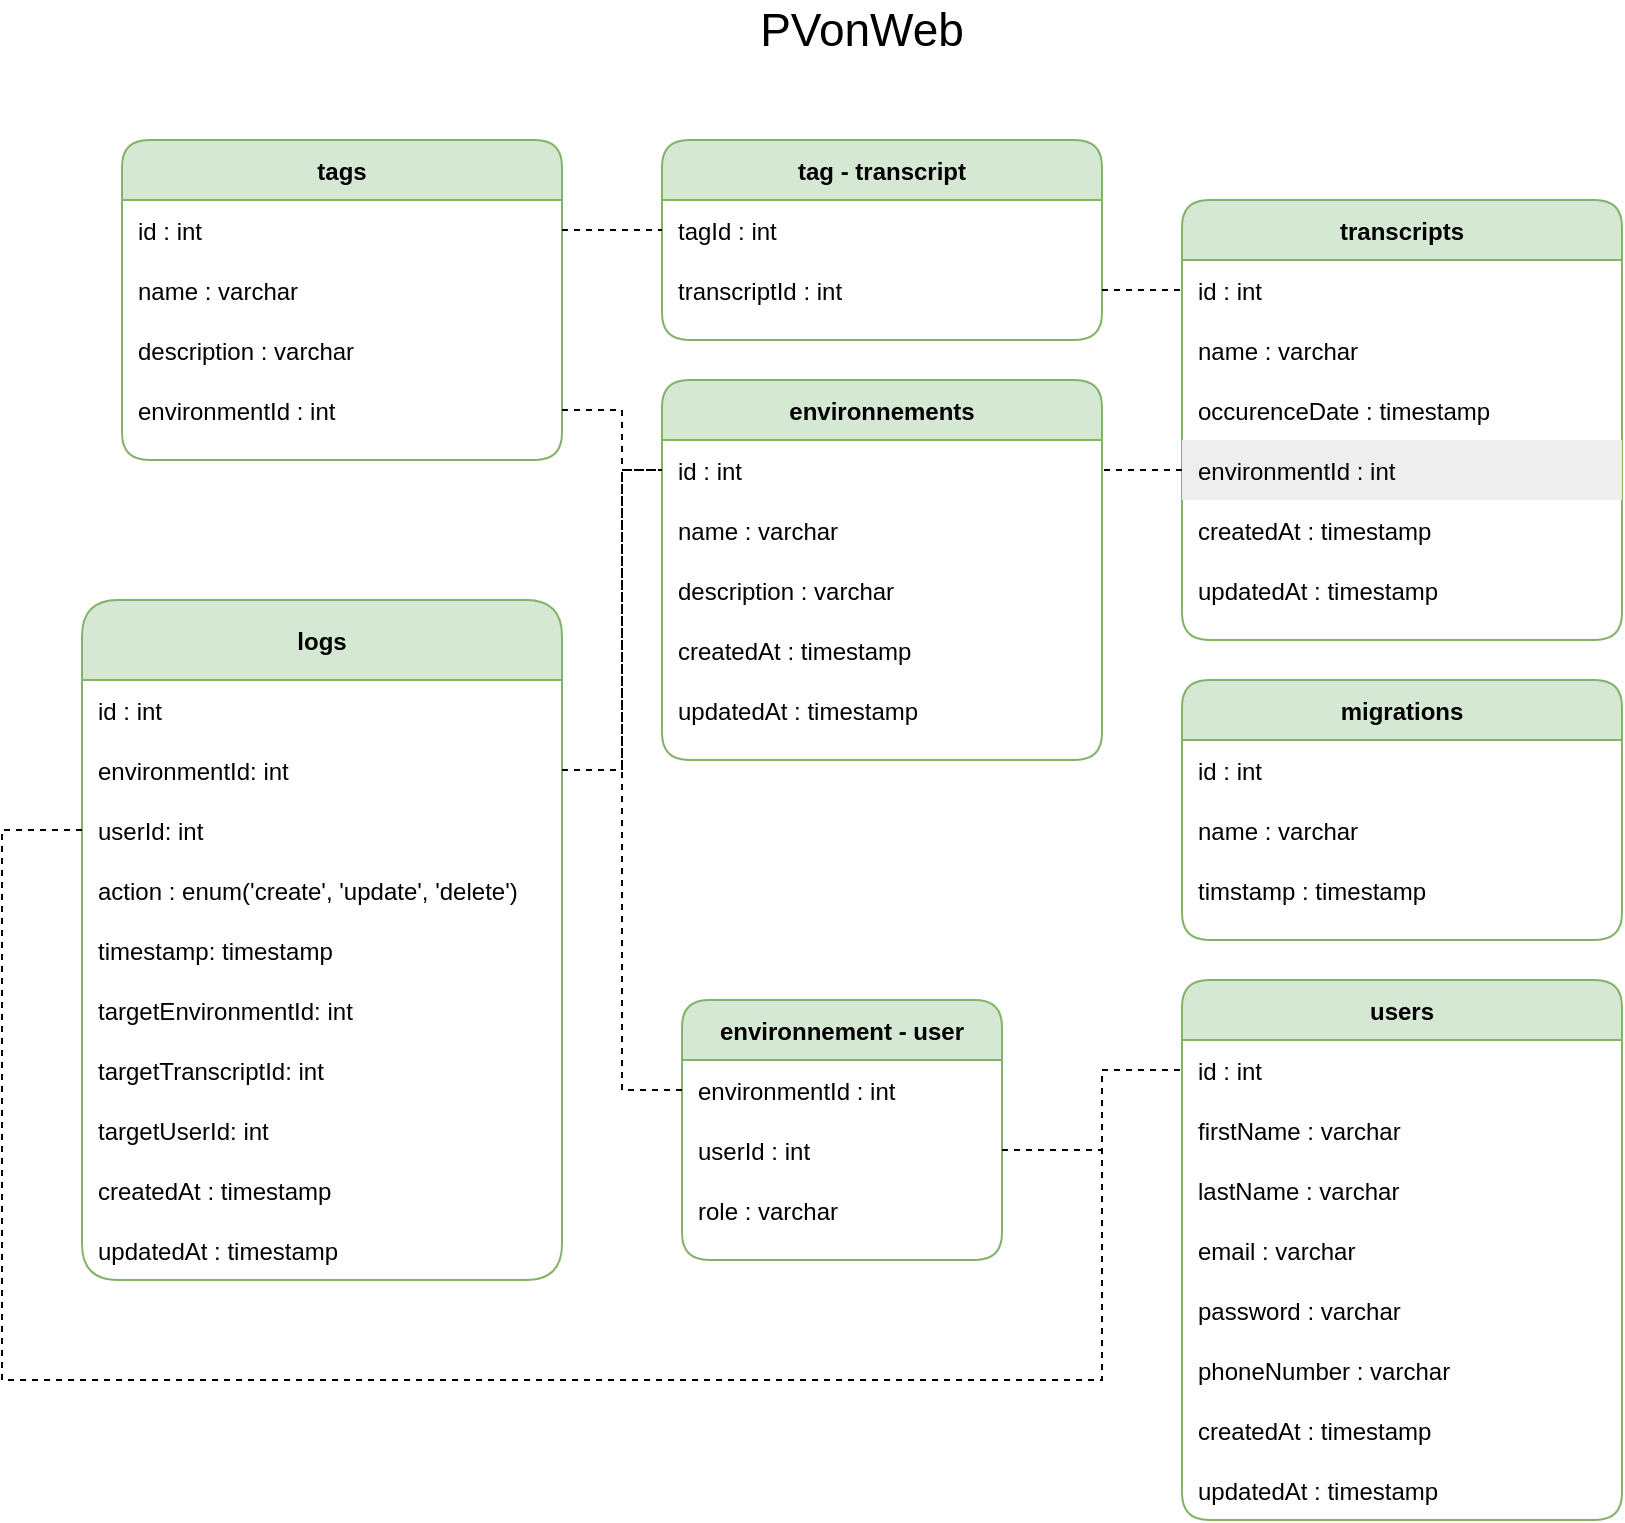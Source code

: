 <mxfile version="21.2.9" type="device">
  <diagram id="R2lEEEUBdFMjLlhIrx00" name="Page-1">
    <mxGraphModel dx="1235" dy="679" grid="1" gridSize="10" guides="1" tooltips="1" connect="1" arrows="1" fold="1" page="1" pageScale="1" pageWidth="850" pageHeight="1100" math="0" shadow="0" extFonts="Permanent Marker^https://fonts.googleapis.com/css?family=Permanent+Marker">
      <root>
        <mxCell id="0" />
        <mxCell id="1" parent="0" />
        <mxCell id="C-vyLk0tnHw3VtMMgP7b-23" value="users" style="shape=table;startSize=30;container=1;collapsible=1;childLayout=tableLayout;fixedRows=1;rowLines=0;fontStyle=1;align=center;resizeLast=1;rounded=1;fillColor=#d5e8d4;strokeColor=#82b366;swimlaneLine=1;swimlaneFillColor=default;" parent="1" vertex="1">
          <mxGeometry x="600" y="510" width="220" height="270" as="geometry" />
        </mxCell>
        <mxCell id="C-vyLk0tnHw3VtMMgP7b-27" value="" style="shape=partialRectangle;collapsible=0;dropTarget=0;pointerEvents=0;fillColor=none;points=[[0,0.5],[1,0.5]];portConstraint=eastwest;top=0;left=0;right=0;bottom=0;" parent="C-vyLk0tnHw3VtMMgP7b-23" vertex="1">
          <mxGeometry y="30" width="220" height="30" as="geometry" />
        </mxCell>
        <mxCell id="C-vyLk0tnHw3VtMMgP7b-29" value="id : int" style="shape=partialRectangle;overflow=hidden;connectable=0;fillColor=none;top=0;left=0;bottom=0;right=0;align=left;spacingLeft=6;" parent="C-vyLk0tnHw3VtMMgP7b-27" vertex="1">
          <mxGeometry width="220" height="30" as="geometry">
            <mxRectangle width="220" height="30" as="alternateBounds" />
          </mxGeometry>
        </mxCell>
        <mxCell id="XOmV6FHvG9RzrbjpGp2Q-1" style="shape=partialRectangle;collapsible=0;dropTarget=0;pointerEvents=0;fillColor=none;points=[[0,0.5],[1,0.5]];portConstraint=eastwest;top=0;left=0;right=0;bottom=0;" parent="C-vyLk0tnHw3VtMMgP7b-23" vertex="1">
          <mxGeometry y="60" width="220" height="30" as="geometry" />
        </mxCell>
        <mxCell id="XOmV6FHvG9RzrbjpGp2Q-2" value="firstName : varchar" style="shape=partialRectangle;overflow=hidden;connectable=0;fillColor=none;top=0;left=0;bottom=0;right=0;align=left;spacingLeft=6;" parent="XOmV6FHvG9RzrbjpGp2Q-1" vertex="1">
          <mxGeometry width="220" height="30" as="geometry">
            <mxRectangle width="220" height="30" as="alternateBounds" />
          </mxGeometry>
        </mxCell>
        <mxCell id="XOmV6FHvG9RzrbjpGp2Q-7" style="shape=partialRectangle;collapsible=0;dropTarget=0;pointerEvents=0;fillColor=none;points=[[0,0.5],[1,0.5]];portConstraint=eastwest;top=0;left=0;right=0;bottom=0;" parent="C-vyLk0tnHw3VtMMgP7b-23" vertex="1">
          <mxGeometry y="90" width="220" height="30" as="geometry" />
        </mxCell>
        <mxCell id="XOmV6FHvG9RzrbjpGp2Q-8" value="lastName : varchar" style="shape=partialRectangle;overflow=hidden;connectable=0;fillColor=none;top=0;left=0;bottom=0;right=0;align=left;spacingLeft=6;" parent="XOmV6FHvG9RzrbjpGp2Q-7" vertex="1">
          <mxGeometry width="220" height="30" as="geometry">
            <mxRectangle width="220" height="30" as="alternateBounds" />
          </mxGeometry>
        </mxCell>
        <mxCell id="XOmV6FHvG9RzrbjpGp2Q-5" style="shape=partialRectangle;collapsible=0;dropTarget=0;pointerEvents=0;fillColor=none;points=[[0,0.5],[1,0.5]];portConstraint=eastwest;top=0;left=0;right=0;bottom=0;" parent="C-vyLk0tnHw3VtMMgP7b-23" vertex="1">
          <mxGeometry y="120" width="220" height="30" as="geometry" />
        </mxCell>
        <mxCell id="XOmV6FHvG9RzrbjpGp2Q-6" value="email : varchar" style="shape=partialRectangle;overflow=hidden;connectable=0;fillColor=none;top=0;left=0;bottom=0;right=0;align=left;spacingLeft=6;" parent="XOmV6FHvG9RzrbjpGp2Q-5" vertex="1">
          <mxGeometry width="220" height="30" as="geometry">
            <mxRectangle width="220" height="30" as="alternateBounds" />
          </mxGeometry>
        </mxCell>
        <mxCell id="XOmV6FHvG9RzrbjpGp2Q-3" style="shape=partialRectangle;collapsible=0;dropTarget=0;pointerEvents=0;fillColor=none;points=[[0,0.5],[1,0.5]];portConstraint=eastwest;top=0;left=0;right=0;bottom=0;" parent="C-vyLk0tnHw3VtMMgP7b-23" vertex="1">
          <mxGeometry y="150" width="220" height="30" as="geometry" />
        </mxCell>
        <mxCell id="XOmV6FHvG9RzrbjpGp2Q-4" value="password : varchar" style="shape=partialRectangle;overflow=hidden;connectable=0;fillColor=none;top=0;left=0;bottom=0;right=0;align=left;spacingLeft=6;" parent="XOmV6FHvG9RzrbjpGp2Q-3" vertex="1">
          <mxGeometry width="220" height="30" as="geometry">
            <mxRectangle width="220" height="30" as="alternateBounds" />
          </mxGeometry>
        </mxCell>
        <mxCell id="WS94sjK1EqQb1p9_KVSN-3" style="shape=partialRectangle;collapsible=0;dropTarget=0;pointerEvents=0;fillColor=none;points=[[0,0.5],[1,0.5]];portConstraint=eastwest;top=0;left=0;right=0;bottom=0;" parent="C-vyLk0tnHw3VtMMgP7b-23" vertex="1">
          <mxGeometry y="180" width="220" height="30" as="geometry" />
        </mxCell>
        <mxCell id="WS94sjK1EqQb1p9_KVSN-4" value="phoneNumber : varchar" style="shape=partialRectangle;overflow=hidden;connectable=0;fillColor=none;top=0;left=0;bottom=0;right=0;align=left;spacingLeft=6;" parent="WS94sjK1EqQb1p9_KVSN-3" vertex="1">
          <mxGeometry width="220" height="30" as="geometry">
            <mxRectangle width="220" height="30" as="alternateBounds" />
          </mxGeometry>
        </mxCell>
        <mxCell id="WS94sjK1EqQb1p9_KVSN-32" style="shape=partialRectangle;collapsible=0;dropTarget=0;pointerEvents=0;fillColor=none;points=[[0,0.5],[1,0.5]];portConstraint=eastwest;top=0;left=0;right=0;bottom=0;" parent="C-vyLk0tnHw3VtMMgP7b-23" vertex="1">
          <mxGeometry y="210" width="220" height="30" as="geometry" />
        </mxCell>
        <mxCell id="WS94sjK1EqQb1p9_KVSN-33" value="createdAt : timestamp" style="shape=partialRectangle;overflow=hidden;connectable=0;fillColor=none;top=0;left=0;bottom=0;right=0;align=left;spacingLeft=6;" parent="WS94sjK1EqQb1p9_KVSN-32" vertex="1">
          <mxGeometry width="220" height="30" as="geometry">
            <mxRectangle width="220" height="30" as="alternateBounds" />
          </mxGeometry>
        </mxCell>
        <mxCell id="WS94sjK1EqQb1p9_KVSN-30" style="shape=partialRectangle;collapsible=0;dropTarget=0;pointerEvents=0;fillColor=none;points=[[0,0.5],[1,0.5]];portConstraint=eastwest;top=0;left=0;right=0;bottom=0;" parent="C-vyLk0tnHw3VtMMgP7b-23" vertex="1">
          <mxGeometry y="240" width="220" height="30" as="geometry" />
        </mxCell>
        <mxCell id="WS94sjK1EqQb1p9_KVSN-31" value="updatedAt : timestamp" style="shape=partialRectangle;overflow=hidden;connectable=0;fillColor=none;top=0;left=0;bottom=0;right=0;align=left;spacingLeft=6;" parent="WS94sjK1EqQb1p9_KVSN-30" vertex="1">
          <mxGeometry width="220" height="30" as="geometry">
            <mxRectangle width="220" height="30" as="alternateBounds" />
          </mxGeometry>
        </mxCell>
        <mxCell id="XOmV6FHvG9RzrbjpGp2Q-9" value="transcripts" style="shape=table;startSize=30;container=1;collapsible=1;childLayout=tableLayout;fixedRows=1;rowLines=0;fontStyle=1;align=center;resizeLast=1;rounded=1;fillColor=#d5e8d4;strokeColor=#82b366;swimlaneLine=1;swimlaneFillColor=default;" parent="1" vertex="1">
          <mxGeometry x="600" y="120" width="220" height="220" as="geometry" />
        </mxCell>
        <mxCell id="XOmV6FHvG9RzrbjpGp2Q-10" value="" style="shape=partialRectangle;collapsible=0;dropTarget=0;pointerEvents=0;fillColor=none;points=[[0,0.5],[1,0.5]];portConstraint=eastwest;top=0;left=0;right=0;bottom=0;" parent="XOmV6FHvG9RzrbjpGp2Q-9" vertex="1">
          <mxGeometry y="30" width="220" height="30" as="geometry" />
        </mxCell>
        <mxCell id="XOmV6FHvG9RzrbjpGp2Q-11" value="id : int" style="shape=partialRectangle;overflow=hidden;connectable=0;fillColor=none;top=0;left=0;bottom=0;right=0;align=left;spacingLeft=6;" parent="XOmV6FHvG9RzrbjpGp2Q-10" vertex="1">
          <mxGeometry width="220" height="30" as="geometry">
            <mxRectangle width="220" height="30" as="alternateBounds" />
          </mxGeometry>
        </mxCell>
        <mxCell id="WS94sjK1EqQb1p9_KVSN-48" style="shape=partialRectangle;collapsible=0;dropTarget=0;pointerEvents=0;fillColor=none;points=[[0,0.5],[1,0.5]];portConstraint=eastwest;top=0;left=0;right=0;bottom=0;" parent="XOmV6FHvG9RzrbjpGp2Q-9" vertex="1">
          <mxGeometry y="60" width="220" height="30" as="geometry" />
        </mxCell>
        <mxCell id="WS94sjK1EqQb1p9_KVSN-49" value="name : varchar" style="shape=partialRectangle;overflow=hidden;connectable=0;fillColor=none;top=0;left=0;bottom=0;right=0;align=left;spacingLeft=6;" parent="WS94sjK1EqQb1p9_KVSN-48" vertex="1">
          <mxGeometry width="220" height="30" as="geometry">
            <mxRectangle width="220" height="30" as="alternateBounds" />
          </mxGeometry>
        </mxCell>
        <mxCell id="XOmV6FHvG9RzrbjpGp2Q-12" style="shape=partialRectangle;collapsible=0;dropTarget=0;pointerEvents=0;fillColor=none;points=[[0,0.5],[1,0.5]];portConstraint=eastwest;top=0;left=0;right=0;bottom=0;" parent="XOmV6FHvG9RzrbjpGp2Q-9" vertex="1">
          <mxGeometry y="90" width="220" height="30" as="geometry" />
        </mxCell>
        <mxCell id="XOmV6FHvG9RzrbjpGp2Q-13" value="occurenceDate : timestamp" style="shape=partialRectangle;overflow=hidden;connectable=0;fillColor=none;top=0;left=0;bottom=0;right=0;align=left;spacingLeft=6;" parent="XOmV6FHvG9RzrbjpGp2Q-12" vertex="1">
          <mxGeometry width="220" height="30" as="geometry">
            <mxRectangle width="220" height="30" as="alternateBounds" />
          </mxGeometry>
        </mxCell>
        <mxCell id="WS94sjK1EqQb1p9_KVSN-11" style="shape=partialRectangle;collapsible=0;dropTarget=0;pointerEvents=0;fillColor=none;points=[[0,0.5],[1,0.5]];portConstraint=eastwest;top=0;left=0;right=0;bottom=0;" parent="XOmV6FHvG9RzrbjpGp2Q-9" vertex="1">
          <mxGeometry y="120" width="220" height="30" as="geometry" />
        </mxCell>
        <mxCell id="WS94sjK1EqQb1p9_KVSN-12" value="environmentId : int" style="shape=partialRectangle;overflow=hidden;connectable=0;fillColor=#eeeeee;top=0;left=0;bottom=0;right=0;align=left;spacingLeft=6;strokeColor=#36393d;" parent="WS94sjK1EqQb1p9_KVSN-11" vertex="1">
          <mxGeometry width="220" height="30" as="geometry">
            <mxRectangle width="220" height="30" as="alternateBounds" />
          </mxGeometry>
        </mxCell>
        <mxCell id="WS94sjK1EqQb1p9_KVSN-19" style="shape=partialRectangle;collapsible=0;dropTarget=0;pointerEvents=0;fillColor=none;points=[[0,0.5],[1,0.5]];portConstraint=eastwest;top=0;left=0;right=0;bottom=0;" parent="XOmV6FHvG9RzrbjpGp2Q-9" vertex="1">
          <mxGeometry y="150" width="220" height="30" as="geometry" />
        </mxCell>
        <mxCell id="WS94sjK1EqQb1p9_KVSN-20" value="createdAt : timestamp" style="shape=partialRectangle;overflow=hidden;connectable=0;fillColor=none;top=0;left=0;bottom=0;right=0;align=left;spacingLeft=6;" parent="WS94sjK1EqQb1p9_KVSN-19" vertex="1">
          <mxGeometry width="220" height="30" as="geometry">
            <mxRectangle width="220" height="30" as="alternateBounds" />
          </mxGeometry>
        </mxCell>
        <mxCell id="WS94sjK1EqQb1p9_KVSN-21" style="shape=partialRectangle;collapsible=0;dropTarget=0;pointerEvents=0;fillColor=none;points=[[0,0.5],[1,0.5]];portConstraint=eastwest;top=0;left=0;right=0;bottom=0;" parent="XOmV6FHvG9RzrbjpGp2Q-9" vertex="1">
          <mxGeometry y="180" width="220" height="30" as="geometry" />
        </mxCell>
        <mxCell id="WS94sjK1EqQb1p9_KVSN-22" value="updatedAt : timestamp" style="shape=partialRectangle;overflow=hidden;connectable=0;fillColor=none;top=0;left=0;bottom=0;right=0;align=left;spacingLeft=6;" parent="WS94sjK1EqQb1p9_KVSN-21" vertex="1">
          <mxGeometry width="220" height="30" as="geometry">
            <mxRectangle width="220" height="30" as="alternateBounds" />
          </mxGeometry>
        </mxCell>
        <mxCell id="XOmV6FHvG9RzrbjpGp2Q-66" style="edgeStyle=orthogonalEdgeStyle;rounded=0;orthogonalLoop=1;jettySize=auto;html=1;entryX=1;entryY=0.5;entryDx=0;entryDy=0;endArrow=none;endFill=0;dashed=1;startArrow=block;startFill=1;exitX=0;exitY=0.5;exitDx=0;exitDy=0;" parent="1" target="XOmV6FHvG9RzrbjpGp2Q-10" edge="1">
          <mxGeometry relative="1" as="geometry">
            <Array as="points">
              <mxPoint x="390" y="755" />
              <mxPoint x="390" y="480" />
              <mxPoint x="720" y="480" />
              <mxPoint x="720" y="115" />
            </Array>
          </mxGeometry>
        </mxCell>
        <mxCell id="WS94sjK1EqQb1p9_KVSN-5" style="rounded=0;orthogonalLoop=1;jettySize=auto;html=1;dashed=1;startArrow=block;startFill=1;endArrow=none;endFill=0;exitX=1;exitY=0.5;exitDx=0;exitDy=0;edgeStyle=orthogonalEdgeStyle;entryX=0;entryY=0.5;entryDx=0;entryDy=0;" parent="1" target="C-vyLk0tnHw3VtMMgP7b-27" edge="1">
          <mxGeometry relative="1" as="geometry">
            <mxPoint x="780" y="640" as="targetPoint" />
            <Array as="points">
              <mxPoint x="760" y="695" />
              <mxPoint x="760" y="485" />
            </Array>
          </mxGeometry>
        </mxCell>
        <mxCell id="XOmV6FHvG9RzrbjpGp2Q-31" value="environnements" style="shape=table;startSize=30;container=1;collapsible=1;childLayout=tableLayout;fixedRows=1;rowLines=0;fontStyle=1;align=center;resizeLast=1;rounded=1;fillColor=#d5e8d4;strokeColor=#82b366;swimlaneLine=1;swimlaneFillColor=default;" parent="1" vertex="1">
          <mxGeometry x="340" y="210" width="220" height="190" as="geometry" />
        </mxCell>
        <mxCell id="XOmV6FHvG9RzrbjpGp2Q-32" value="" style="shape=partialRectangle;collapsible=0;dropTarget=0;pointerEvents=0;fillColor=none;points=[[0,0.5],[1,0.5]];portConstraint=eastwest;top=0;left=0;right=0;bottom=0;" parent="XOmV6FHvG9RzrbjpGp2Q-31" vertex="1">
          <mxGeometry y="30" width="220" height="30" as="geometry" />
        </mxCell>
        <mxCell id="XOmV6FHvG9RzrbjpGp2Q-33" value="id : int" style="shape=partialRectangle;overflow=hidden;connectable=0;fillColor=none;top=0;left=0;bottom=0;right=0;align=left;spacingLeft=6;" parent="XOmV6FHvG9RzrbjpGp2Q-32" vertex="1">
          <mxGeometry width="220" height="30" as="geometry">
            <mxRectangle width="220" height="30" as="alternateBounds" />
          </mxGeometry>
        </mxCell>
        <mxCell id="WS94sjK1EqQb1p9_KVSN-24" style="shape=partialRectangle;collapsible=0;dropTarget=0;pointerEvents=0;fillColor=none;points=[[0,0.5],[1,0.5]];portConstraint=eastwest;top=0;left=0;right=0;bottom=0;" parent="XOmV6FHvG9RzrbjpGp2Q-31" vertex="1">
          <mxGeometry y="60" width="220" height="30" as="geometry" />
        </mxCell>
        <mxCell id="WS94sjK1EqQb1p9_KVSN-25" value="name : varchar" style="shape=partialRectangle;overflow=hidden;connectable=0;fillColor=none;top=0;left=0;bottom=0;right=0;align=left;spacingLeft=6;" parent="WS94sjK1EqQb1p9_KVSN-24" vertex="1">
          <mxGeometry width="220" height="30" as="geometry">
            <mxRectangle width="220" height="30" as="alternateBounds" />
          </mxGeometry>
        </mxCell>
        <mxCell id="WS94sjK1EqQb1p9_KVSN-38" style="shape=partialRectangle;collapsible=0;dropTarget=0;pointerEvents=0;fillColor=none;points=[[0,0.5],[1,0.5]];portConstraint=eastwest;top=0;left=0;right=0;bottom=0;" parent="XOmV6FHvG9RzrbjpGp2Q-31" vertex="1">
          <mxGeometry y="90" width="220" height="30" as="geometry" />
        </mxCell>
        <mxCell id="WS94sjK1EqQb1p9_KVSN-39" value="description : varchar" style="shape=partialRectangle;overflow=hidden;connectable=0;fillColor=none;top=0;left=0;bottom=0;right=0;align=left;spacingLeft=6;" parent="WS94sjK1EqQb1p9_KVSN-38" vertex="1">
          <mxGeometry width="220" height="30" as="geometry">
            <mxRectangle width="220" height="30" as="alternateBounds" />
          </mxGeometry>
        </mxCell>
        <mxCell id="WS94sjK1EqQb1p9_KVSN-26" style="shape=partialRectangle;collapsible=0;dropTarget=0;pointerEvents=0;fillColor=none;points=[[0,0.5],[1,0.5]];portConstraint=eastwest;top=0;left=0;right=0;bottom=0;" parent="XOmV6FHvG9RzrbjpGp2Q-31" vertex="1">
          <mxGeometry y="120" width="220" height="30" as="geometry" />
        </mxCell>
        <mxCell id="WS94sjK1EqQb1p9_KVSN-27" value="createdAt : timestamp" style="shape=partialRectangle;overflow=hidden;connectable=0;fillColor=none;top=0;left=0;bottom=0;right=0;align=left;spacingLeft=6;" parent="WS94sjK1EqQb1p9_KVSN-26" vertex="1">
          <mxGeometry width="220" height="30" as="geometry">
            <mxRectangle width="220" height="30" as="alternateBounds" />
          </mxGeometry>
        </mxCell>
        <mxCell id="WS94sjK1EqQb1p9_KVSN-28" style="shape=partialRectangle;collapsible=0;dropTarget=0;pointerEvents=0;fillColor=none;points=[[0,0.5],[1,0.5]];portConstraint=eastwest;top=0;left=0;right=0;bottom=0;" parent="XOmV6FHvG9RzrbjpGp2Q-31" vertex="1">
          <mxGeometry y="150" width="220" height="30" as="geometry" />
        </mxCell>
        <mxCell id="WS94sjK1EqQb1p9_KVSN-29" value="updatedAt : timestamp" style="shape=partialRectangle;overflow=hidden;connectable=0;fillColor=none;top=0;left=0;bottom=0;right=0;align=left;spacingLeft=6;" parent="WS94sjK1EqQb1p9_KVSN-28" vertex="1">
          <mxGeometry width="220" height="30" as="geometry">
            <mxRectangle width="220" height="30" as="alternateBounds" />
          </mxGeometry>
        </mxCell>
        <mxCell id="WS94sjK1EqQb1p9_KVSN-16" value="&lt;div&gt;&lt;font style=&quot;font-size: 23px;&quot;&gt;PVonWeb&lt;/font&gt;&lt;/div&gt;" style="text;html=1;strokeColor=none;fillColor=none;align=center;verticalAlign=middle;whiteSpace=wrap;rounded=0;" parent="1" vertex="1">
          <mxGeometry x="410" y="20" width="60" height="30" as="geometry" />
        </mxCell>
        <mxCell id="ZG2WCgY98QADGsXBixCX-1" value="logs" style="shape=table;startSize=40;container=1;collapsible=1;childLayout=tableLayout;fixedRows=1;rowLines=0;fontStyle=1;align=center;resizeLast=1;rounded=1;fillColor=#d5e8d4;strokeColor=#82b366;swimlaneLine=1;swimlaneFillColor=default;" parent="1" vertex="1">
          <mxGeometry x="50" y="320" width="240" height="340" as="geometry" />
        </mxCell>
        <mxCell id="ZG2WCgY98QADGsXBixCX-2" value="" style="shape=partialRectangle;collapsible=0;dropTarget=0;pointerEvents=0;fillColor=none;points=[[0,0.5],[1,0.5]];portConstraint=eastwest;top=0;left=0;right=0;bottom=0;" parent="ZG2WCgY98QADGsXBixCX-1" vertex="1">
          <mxGeometry y="40" width="240" height="30" as="geometry" />
        </mxCell>
        <mxCell id="ZG2WCgY98QADGsXBixCX-3" value="id : int" style="shape=partialRectangle;overflow=hidden;connectable=0;fillColor=none;top=0;left=0;bottom=0;right=0;align=left;spacingLeft=6;" parent="ZG2WCgY98QADGsXBixCX-2" vertex="1">
          <mxGeometry width="240" height="30" as="geometry">
            <mxRectangle width="240" height="30" as="alternateBounds" />
          </mxGeometry>
        </mxCell>
        <mxCell id="AtBy07pKtBP1QmbtxYR5-21" style="shape=partialRectangle;collapsible=0;dropTarget=0;pointerEvents=0;fillColor=none;points=[[0,0.5],[1,0.5]];portConstraint=eastwest;top=0;left=0;right=0;bottom=0;" parent="ZG2WCgY98QADGsXBixCX-1" vertex="1">
          <mxGeometry y="70" width="240" height="30" as="geometry" />
        </mxCell>
        <mxCell id="AtBy07pKtBP1QmbtxYR5-22" value="environmentId: int" style="shape=partialRectangle;overflow=hidden;connectable=0;fillColor=none;top=0;left=0;bottom=0;right=0;align=left;spacingLeft=6;" parent="AtBy07pKtBP1QmbtxYR5-21" vertex="1">
          <mxGeometry width="240" height="30" as="geometry">
            <mxRectangle width="240" height="30" as="alternateBounds" />
          </mxGeometry>
        </mxCell>
        <mxCell id="ZG2WCgY98QADGsXBixCX-6" style="shape=partialRectangle;collapsible=0;dropTarget=0;pointerEvents=0;fillColor=none;points=[[0,0.5],[1,0.5]];portConstraint=eastwest;top=0;left=0;right=0;bottom=0;" parent="ZG2WCgY98QADGsXBixCX-1" vertex="1">
          <mxGeometry y="100" width="240" height="30" as="geometry" />
        </mxCell>
        <mxCell id="ZG2WCgY98QADGsXBixCX-7" value="userId: int" style="shape=partialRectangle;overflow=hidden;connectable=0;fillColor=none;top=0;left=0;bottom=0;right=0;align=left;spacingLeft=6;" parent="ZG2WCgY98QADGsXBixCX-6" vertex="1">
          <mxGeometry width="240" height="30" as="geometry">
            <mxRectangle width="240" height="30" as="alternateBounds" />
          </mxGeometry>
        </mxCell>
        <mxCell id="ZG2WCgY98QADGsXBixCX-4" style="shape=partialRectangle;collapsible=0;dropTarget=0;pointerEvents=0;fillColor=none;points=[[0,0.5],[1,0.5]];portConstraint=eastwest;top=0;left=0;right=0;bottom=0;" parent="ZG2WCgY98QADGsXBixCX-1" vertex="1">
          <mxGeometry y="130" width="240" height="30" as="geometry" />
        </mxCell>
        <mxCell id="ZG2WCgY98QADGsXBixCX-5" value="action : enum(&#39;create&#39;, &#39;update&#39;, &#39;delete&#39;)" style="shape=partialRectangle;overflow=hidden;connectable=0;fillColor=none;top=0;left=0;bottom=0;right=0;align=left;spacingLeft=6;" parent="ZG2WCgY98QADGsXBixCX-4" vertex="1">
          <mxGeometry width="240" height="30" as="geometry">
            <mxRectangle width="240" height="30" as="alternateBounds" />
          </mxGeometry>
        </mxCell>
        <mxCell id="ZG2WCgY98QADGsXBixCX-28" style="shape=partialRectangle;collapsible=0;dropTarget=0;pointerEvents=0;fillColor=none;points=[[0,0.5],[1,0.5]];portConstraint=eastwest;top=0;left=0;right=0;bottom=0;" parent="ZG2WCgY98QADGsXBixCX-1" vertex="1">
          <mxGeometry y="160" width="240" height="30" as="geometry" />
        </mxCell>
        <mxCell id="ZG2WCgY98QADGsXBixCX-29" value="timestamp: timestamp" style="shape=partialRectangle;overflow=hidden;connectable=0;fillColor=none;top=0;left=0;bottom=0;right=0;align=left;spacingLeft=6;" parent="ZG2WCgY98QADGsXBixCX-28" vertex="1">
          <mxGeometry width="240" height="30" as="geometry">
            <mxRectangle width="240" height="30" as="alternateBounds" />
          </mxGeometry>
        </mxCell>
        <mxCell id="-ggtBQ1dRWR95-5K9rOF-1" style="shape=partialRectangle;collapsible=0;dropTarget=0;pointerEvents=0;fillColor=none;points=[[0,0.5],[1,0.5]];portConstraint=eastwest;top=0;left=0;right=0;bottom=0;" parent="ZG2WCgY98QADGsXBixCX-1" vertex="1">
          <mxGeometry y="190" width="240" height="30" as="geometry" />
        </mxCell>
        <mxCell id="-ggtBQ1dRWR95-5K9rOF-2" value="targetEnvironmentId: int" style="shape=partialRectangle;overflow=hidden;connectable=0;fillColor=none;top=0;left=0;bottom=0;right=0;align=left;spacingLeft=6;" parent="-ggtBQ1dRWR95-5K9rOF-1" vertex="1">
          <mxGeometry width="240" height="30" as="geometry">
            <mxRectangle width="240" height="30" as="alternateBounds" />
          </mxGeometry>
        </mxCell>
        <mxCell id="-ggtBQ1dRWR95-5K9rOF-3" style="shape=partialRectangle;collapsible=0;dropTarget=0;pointerEvents=0;fillColor=none;points=[[0,0.5],[1,0.5]];portConstraint=eastwest;top=0;left=0;right=0;bottom=0;" parent="ZG2WCgY98QADGsXBixCX-1" vertex="1">
          <mxGeometry y="220" width="240" height="30" as="geometry" />
        </mxCell>
        <mxCell id="-ggtBQ1dRWR95-5K9rOF-4" value="targetTranscriptId: int" style="shape=partialRectangle;overflow=hidden;connectable=0;fillColor=none;top=0;left=0;bottom=0;right=0;align=left;spacingLeft=6;" parent="-ggtBQ1dRWR95-5K9rOF-3" vertex="1">
          <mxGeometry width="240" height="30" as="geometry">
            <mxRectangle width="240" height="30" as="alternateBounds" />
          </mxGeometry>
        </mxCell>
        <mxCell id="-ggtBQ1dRWR95-5K9rOF-5" style="shape=partialRectangle;collapsible=0;dropTarget=0;pointerEvents=0;fillColor=none;points=[[0,0.5],[1,0.5]];portConstraint=eastwest;top=0;left=0;right=0;bottom=0;" parent="ZG2WCgY98QADGsXBixCX-1" vertex="1">
          <mxGeometry y="250" width="240" height="30" as="geometry" />
        </mxCell>
        <mxCell id="-ggtBQ1dRWR95-5K9rOF-6" value="targetUserId: int" style="shape=partialRectangle;overflow=hidden;connectable=0;fillColor=none;top=0;left=0;bottom=0;right=0;align=left;spacingLeft=6;" parent="-ggtBQ1dRWR95-5K9rOF-5" vertex="1">
          <mxGeometry width="240" height="30" as="geometry">
            <mxRectangle width="240" height="30" as="alternateBounds" />
          </mxGeometry>
        </mxCell>
        <mxCell id="ZG2WCgY98QADGsXBixCX-20" style="shape=partialRectangle;collapsible=0;dropTarget=0;pointerEvents=0;fillColor=none;points=[[0,0.5],[1,0.5]];portConstraint=eastwest;top=0;left=0;right=0;bottom=0;" parent="ZG2WCgY98QADGsXBixCX-1" vertex="1">
          <mxGeometry y="280" width="240" height="30" as="geometry" />
        </mxCell>
        <mxCell id="ZG2WCgY98QADGsXBixCX-21" value="createdAt : timestamp" style="shape=partialRectangle;overflow=hidden;connectable=0;fillColor=none;top=0;left=0;bottom=0;right=0;align=left;spacingLeft=6;" parent="ZG2WCgY98QADGsXBixCX-20" vertex="1">
          <mxGeometry width="240" height="30" as="geometry">
            <mxRectangle width="240" height="30" as="alternateBounds" />
          </mxGeometry>
        </mxCell>
        <mxCell id="ZG2WCgY98QADGsXBixCX-22" style="shape=partialRectangle;collapsible=0;dropTarget=0;pointerEvents=0;fillColor=none;points=[[0,0.5],[1,0.5]];portConstraint=eastwest;top=0;left=0;right=0;bottom=0;" parent="ZG2WCgY98QADGsXBixCX-1" vertex="1">
          <mxGeometry y="310" width="240" height="30" as="geometry" />
        </mxCell>
        <mxCell id="ZG2WCgY98QADGsXBixCX-23" value="updatedAt : timestamp" style="shape=partialRectangle;overflow=hidden;connectable=0;fillColor=none;top=0;left=0;bottom=0;right=0;align=left;spacingLeft=6;" parent="ZG2WCgY98QADGsXBixCX-22" vertex="1">
          <mxGeometry width="240" height="30" as="geometry">
            <mxRectangle width="240" height="30" as="alternateBounds" />
          </mxGeometry>
        </mxCell>
        <mxCell id="-ggtBQ1dRWR95-5K9rOF-10" value="environnement - user" style="shape=table;startSize=30;container=1;collapsible=1;childLayout=tableLayout;fixedRows=1;rowLines=0;fontStyle=1;align=center;resizeLast=1;rounded=1;fillColor=#d5e8d4;strokeColor=#82b366;swimlaneLine=1;swimlaneFillColor=default;" parent="1" vertex="1">
          <mxGeometry x="350" y="520" width="160" height="130" as="geometry" />
        </mxCell>
        <mxCell id="-ggtBQ1dRWR95-5K9rOF-11" value="" style="shape=partialRectangle;collapsible=0;dropTarget=0;pointerEvents=0;fillColor=none;points=[[0,0.5],[1,0.5]];portConstraint=eastwest;top=0;left=0;right=0;bottom=0;" parent="-ggtBQ1dRWR95-5K9rOF-10" vertex="1">
          <mxGeometry y="30" width="160" height="30" as="geometry" />
        </mxCell>
        <mxCell id="-ggtBQ1dRWR95-5K9rOF-12" value="environmentId : int" style="shape=partialRectangle;overflow=hidden;connectable=0;fillColor=none;top=0;left=0;bottom=0;right=0;align=left;spacingLeft=6;" parent="-ggtBQ1dRWR95-5K9rOF-11" vertex="1">
          <mxGeometry width="160" height="30" as="geometry">
            <mxRectangle width="160" height="30" as="alternateBounds" />
          </mxGeometry>
        </mxCell>
        <mxCell id="-ggtBQ1dRWR95-5K9rOF-13" style="shape=partialRectangle;collapsible=0;dropTarget=0;pointerEvents=0;fillColor=none;points=[[0,0.5],[1,0.5]];portConstraint=eastwest;top=0;left=0;right=0;bottom=0;" parent="-ggtBQ1dRWR95-5K9rOF-10" vertex="1">
          <mxGeometry y="60" width="160" height="30" as="geometry" />
        </mxCell>
        <mxCell id="-ggtBQ1dRWR95-5K9rOF-14" value="userId : int" style="shape=partialRectangle;overflow=hidden;connectable=0;fillColor=none;top=0;left=0;bottom=0;right=0;align=left;spacingLeft=6;" parent="-ggtBQ1dRWR95-5K9rOF-13" vertex="1">
          <mxGeometry width="160" height="30" as="geometry">
            <mxRectangle width="160" height="30" as="alternateBounds" />
          </mxGeometry>
        </mxCell>
        <mxCell id="-ggtBQ1dRWR95-5K9rOF-25" style="shape=partialRectangle;collapsible=0;dropTarget=0;pointerEvents=0;fillColor=none;points=[[0,0.5],[1,0.5]];portConstraint=eastwest;top=0;left=0;right=0;bottom=0;" parent="-ggtBQ1dRWR95-5K9rOF-10" vertex="1">
          <mxGeometry y="90" width="160" height="30" as="geometry" />
        </mxCell>
        <mxCell id="-ggtBQ1dRWR95-5K9rOF-26" value="role : varchar" style="shape=partialRectangle;overflow=hidden;connectable=0;fillColor=none;top=0;left=0;bottom=0;right=0;align=left;spacingLeft=6;" parent="-ggtBQ1dRWR95-5K9rOF-25" vertex="1">
          <mxGeometry width="160" height="30" as="geometry">
            <mxRectangle width="160" height="30" as="alternateBounds" />
          </mxGeometry>
        </mxCell>
        <mxCell id="-ggtBQ1dRWR95-5K9rOF-27" value="migrations" style="shape=table;startSize=30;container=1;collapsible=1;childLayout=tableLayout;fixedRows=1;rowLines=0;fontStyle=1;align=center;resizeLast=1;rounded=1;fillColor=#d5e8d4;strokeColor=#82b366;swimlaneLine=1;swimlaneFillColor=default;" parent="1" vertex="1">
          <mxGeometry x="600" y="360" width="220" height="130" as="geometry" />
        </mxCell>
        <mxCell id="-ggtBQ1dRWR95-5K9rOF-28" value="" style="shape=partialRectangle;collapsible=0;dropTarget=0;pointerEvents=0;fillColor=none;points=[[0,0.5],[1,0.5]];portConstraint=eastwest;top=0;left=0;right=0;bottom=0;" parent="-ggtBQ1dRWR95-5K9rOF-27" vertex="1">
          <mxGeometry y="30" width="220" height="30" as="geometry" />
        </mxCell>
        <mxCell id="-ggtBQ1dRWR95-5K9rOF-29" value="id : int" style="shape=partialRectangle;overflow=hidden;connectable=0;fillColor=none;top=0;left=0;bottom=0;right=0;align=left;spacingLeft=6;" parent="-ggtBQ1dRWR95-5K9rOF-28" vertex="1">
          <mxGeometry width="220" height="30" as="geometry">
            <mxRectangle width="220" height="30" as="alternateBounds" />
          </mxGeometry>
        </mxCell>
        <mxCell id="-ggtBQ1dRWR95-5K9rOF-30" style="shape=partialRectangle;collapsible=0;dropTarget=0;pointerEvents=0;fillColor=none;points=[[0,0.5],[1,0.5]];portConstraint=eastwest;top=0;left=0;right=0;bottom=0;" parent="-ggtBQ1dRWR95-5K9rOF-27" vertex="1">
          <mxGeometry y="60" width="220" height="30" as="geometry" />
        </mxCell>
        <mxCell id="-ggtBQ1dRWR95-5K9rOF-31" value="name : varchar" style="shape=partialRectangle;overflow=hidden;connectable=0;fillColor=none;top=0;left=0;bottom=0;right=0;align=left;spacingLeft=6;" parent="-ggtBQ1dRWR95-5K9rOF-30" vertex="1">
          <mxGeometry width="220" height="30" as="geometry">
            <mxRectangle width="220" height="30" as="alternateBounds" />
          </mxGeometry>
        </mxCell>
        <mxCell id="-ggtBQ1dRWR95-5K9rOF-32" style="shape=partialRectangle;collapsible=0;dropTarget=0;pointerEvents=0;fillColor=none;points=[[0,0.5],[1,0.5]];portConstraint=eastwest;top=0;left=0;right=0;bottom=0;" parent="-ggtBQ1dRWR95-5K9rOF-27" vertex="1">
          <mxGeometry y="90" width="220" height="30" as="geometry" />
        </mxCell>
        <mxCell id="-ggtBQ1dRWR95-5K9rOF-33" value="timstamp : timestamp" style="shape=partialRectangle;overflow=hidden;connectable=0;fillColor=none;top=0;left=0;bottom=0;right=0;align=left;spacingLeft=6;" parent="-ggtBQ1dRWR95-5K9rOF-32" vertex="1">
          <mxGeometry width="220" height="30" as="geometry">
            <mxRectangle width="220" height="30" as="alternateBounds" />
          </mxGeometry>
        </mxCell>
        <mxCell id="-ggtBQ1dRWR95-5K9rOF-42" style="edgeStyle=orthogonalEdgeStyle;rounded=0;orthogonalLoop=1;jettySize=auto;html=1;dashed=1;endArrow=none;endFill=0;" parent="1" source="WS94sjK1EqQb1p9_KVSN-11" target="XOmV6FHvG9RzrbjpGp2Q-32" edge="1">
          <mxGeometry relative="1" as="geometry" />
        </mxCell>
        <mxCell id="BHudmAXcRPZ-4kMaB8vt-1" value="tags" style="shape=table;startSize=30;container=1;collapsible=1;childLayout=tableLayout;fixedRows=1;rowLines=0;fontStyle=1;align=center;resizeLast=1;rounded=1;fillColor=#d5e8d4;strokeColor=#82b366;swimlaneLine=1;swimlaneFillColor=default;" vertex="1" parent="1">
          <mxGeometry x="70" y="90" width="220" height="160" as="geometry" />
        </mxCell>
        <mxCell id="BHudmAXcRPZ-4kMaB8vt-2" value="" style="shape=partialRectangle;collapsible=0;dropTarget=0;pointerEvents=0;fillColor=none;points=[[0,0.5],[1,0.5]];portConstraint=eastwest;top=0;left=0;right=0;bottom=0;" vertex="1" parent="BHudmAXcRPZ-4kMaB8vt-1">
          <mxGeometry y="30" width="220" height="30" as="geometry" />
        </mxCell>
        <mxCell id="BHudmAXcRPZ-4kMaB8vt-3" value="id : int" style="shape=partialRectangle;overflow=hidden;connectable=0;fillColor=none;top=0;left=0;bottom=0;right=0;align=left;spacingLeft=6;" vertex="1" parent="BHudmAXcRPZ-4kMaB8vt-2">
          <mxGeometry width="220" height="30" as="geometry">
            <mxRectangle width="220" height="30" as="alternateBounds" />
          </mxGeometry>
        </mxCell>
        <mxCell id="BHudmAXcRPZ-4kMaB8vt-4" style="shape=partialRectangle;collapsible=0;dropTarget=0;pointerEvents=0;fillColor=none;points=[[0,0.5],[1,0.5]];portConstraint=eastwest;top=0;left=0;right=0;bottom=0;" vertex="1" parent="BHudmAXcRPZ-4kMaB8vt-1">
          <mxGeometry y="60" width="220" height="30" as="geometry" />
        </mxCell>
        <mxCell id="BHudmAXcRPZ-4kMaB8vt-5" value="name : varchar" style="shape=partialRectangle;overflow=hidden;connectable=0;fillColor=none;top=0;left=0;bottom=0;right=0;align=left;spacingLeft=6;" vertex="1" parent="BHudmAXcRPZ-4kMaB8vt-4">
          <mxGeometry width="220" height="30" as="geometry">
            <mxRectangle width="220" height="30" as="alternateBounds" />
          </mxGeometry>
        </mxCell>
        <mxCell id="BHudmAXcRPZ-4kMaB8vt-6" style="shape=partialRectangle;collapsible=0;dropTarget=0;pointerEvents=0;fillColor=none;points=[[0,0.5],[1,0.5]];portConstraint=eastwest;top=0;left=0;right=0;bottom=0;" vertex="1" parent="BHudmAXcRPZ-4kMaB8vt-1">
          <mxGeometry y="90" width="220" height="30" as="geometry" />
        </mxCell>
        <mxCell id="BHudmAXcRPZ-4kMaB8vt-7" value="description : varchar" style="shape=partialRectangle;overflow=hidden;connectable=0;fillColor=none;top=0;left=0;bottom=0;right=0;align=left;spacingLeft=6;" vertex="1" parent="BHudmAXcRPZ-4kMaB8vt-6">
          <mxGeometry width="220" height="30" as="geometry">
            <mxRectangle width="220" height="30" as="alternateBounds" />
          </mxGeometry>
        </mxCell>
        <mxCell id="BHudmAXcRPZ-4kMaB8vt-14" style="shape=partialRectangle;collapsible=0;dropTarget=0;pointerEvents=0;fillColor=none;points=[[0,0.5],[1,0.5]];portConstraint=eastwest;top=0;left=0;right=0;bottom=0;" vertex="1" parent="BHudmAXcRPZ-4kMaB8vt-1">
          <mxGeometry y="120" width="220" height="30" as="geometry" />
        </mxCell>
        <mxCell id="BHudmAXcRPZ-4kMaB8vt-15" value="environmentId : int" style="shape=partialRectangle;overflow=hidden;connectable=0;fillColor=none;top=0;left=0;bottom=0;right=0;align=left;spacingLeft=6;" vertex="1" parent="BHudmAXcRPZ-4kMaB8vt-14">
          <mxGeometry width="220" height="30" as="geometry">
            <mxRectangle width="220" height="30" as="alternateBounds" />
          </mxGeometry>
        </mxCell>
        <mxCell id="BHudmAXcRPZ-4kMaB8vt-17" value="tag - transcript" style="shape=table;startSize=30;container=1;collapsible=1;childLayout=tableLayout;fixedRows=1;rowLines=0;fontStyle=1;align=center;resizeLast=1;rounded=1;fillColor=#d5e8d4;strokeColor=#82b366;swimlaneLine=1;swimlaneFillColor=default;" vertex="1" parent="1">
          <mxGeometry x="340" y="90" width="220" height="100" as="geometry" />
        </mxCell>
        <mxCell id="BHudmAXcRPZ-4kMaB8vt-18" value="" style="shape=partialRectangle;collapsible=0;dropTarget=0;pointerEvents=0;fillColor=none;points=[[0,0.5],[1,0.5]];portConstraint=eastwest;top=0;left=0;right=0;bottom=0;" vertex="1" parent="BHudmAXcRPZ-4kMaB8vt-17">
          <mxGeometry y="30" width="220" height="30" as="geometry" />
        </mxCell>
        <mxCell id="BHudmAXcRPZ-4kMaB8vt-19" value="tagId : int" style="shape=partialRectangle;overflow=hidden;connectable=0;fillColor=none;top=0;left=0;bottom=0;right=0;align=left;spacingLeft=6;" vertex="1" parent="BHudmAXcRPZ-4kMaB8vt-18">
          <mxGeometry width="220" height="30" as="geometry">
            <mxRectangle width="220" height="30" as="alternateBounds" />
          </mxGeometry>
        </mxCell>
        <mxCell id="BHudmAXcRPZ-4kMaB8vt-20" style="shape=partialRectangle;collapsible=0;dropTarget=0;pointerEvents=0;fillColor=none;points=[[0,0.5],[1,0.5]];portConstraint=eastwest;top=0;left=0;right=0;bottom=0;" vertex="1" parent="BHudmAXcRPZ-4kMaB8vt-17">
          <mxGeometry y="60" width="220" height="30" as="geometry" />
        </mxCell>
        <mxCell id="BHudmAXcRPZ-4kMaB8vt-21" value="transcriptId : int" style="shape=partialRectangle;overflow=hidden;connectable=0;fillColor=none;top=0;left=0;bottom=0;right=0;align=left;spacingLeft=6;" vertex="1" parent="BHudmAXcRPZ-4kMaB8vt-20">
          <mxGeometry width="220" height="30" as="geometry">
            <mxRectangle width="220" height="30" as="alternateBounds" />
          </mxGeometry>
        </mxCell>
        <mxCell id="BHudmAXcRPZ-4kMaB8vt-28" style="edgeStyle=orthogonalEdgeStyle;rounded=0;orthogonalLoop=1;jettySize=auto;html=1;dashed=1;endArrow=none;endFill=0;" edge="1" parent="1" source="BHudmAXcRPZ-4kMaB8vt-2" target="BHudmAXcRPZ-4kMaB8vt-18">
          <mxGeometry relative="1" as="geometry" />
        </mxCell>
        <mxCell id="BHudmAXcRPZ-4kMaB8vt-29" style="edgeStyle=orthogonalEdgeStyle;rounded=0;orthogonalLoop=1;jettySize=auto;html=1;dashed=1;endArrow=none;endFill=0;" edge="1" parent="1" source="BHudmAXcRPZ-4kMaB8vt-20" target="XOmV6FHvG9RzrbjpGp2Q-10">
          <mxGeometry relative="1" as="geometry" />
        </mxCell>
        <mxCell id="BHudmAXcRPZ-4kMaB8vt-30" style="edgeStyle=orthogonalEdgeStyle;rounded=0;orthogonalLoop=1;jettySize=auto;html=1;dashed=1;endArrow=none;endFill=0;" edge="1" parent="1" source="BHudmAXcRPZ-4kMaB8vt-14" target="XOmV6FHvG9RzrbjpGp2Q-32">
          <mxGeometry relative="1" as="geometry">
            <Array as="points">
              <mxPoint x="320" y="225" />
              <mxPoint x="320" y="255" />
            </Array>
          </mxGeometry>
        </mxCell>
        <mxCell id="BHudmAXcRPZ-4kMaB8vt-31" style="edgeStyle=orthogonalEdgeStyle;rounded=0;orthogonalLoop=1;jettySize=auto;html=1;dashed=1;endArrow=none;endFill=0;" edge="1" parent="1" source="AtBy07pKtBP1QmbtxYR5-21" target="XOmV6FHvG9RzrbjpGp2Q-32">
          <mxGeometry relative="1" as="geometry">
            <Array as="points">
              <mxPoint x="320" y="405" />
              <mxPoint x="320" y="255" />
            </Array>
          </mxGeometry>
        </mxCell>
        <mxCell id="BHudmAXcRPZ-4kMaB8vt-32" style="edgeStyle=orthogonalEdgeStyle;rounded=0;orthogonalLoop=1;jettySize=auto;html=1;dashed=1;endArrow=none;endFill=0;" edge="1" parent="1" source="-ggtBQ1dRWR95-5K9rOF-11" target="XOmV6FHvG9RzrbjpGp2Q-32">
          <mxGeometry relative="1" as="geometry">
            <Array as="points">
              <mxPoint x="320" y="565" />
              <mxPoint x="320" y="255" />
            </Array>
          </mxGeometry>
        </mxCell>
        <mxCell id="BHudmAXcRPZ-4kMaB8vt-33" style="edgeStyle=orthogonalEdgeStyle;rounded=0;orthogonalLoop=1;jettySize=auto;html=1;dashed=1;endArrow=none;endFill=0;" edge="1" parent="1" source="-ggtBQ1dRWR95-5K9rOF-13" target="C-vyLk0tnHw3VtMMgP7b-27">
          <mxGeometry relative="1" as="geometry">
            <Array as="points">
              <mxPoint x="560" y="595" />
              <mxPoint x="560" y="555" />
            </Array>
          </mxGeometry>
        </mxCell>
        <mxCell id="BHudmAXcRPZ-4kMaB8vt-34" style="edgeStyle=orthogonalEdgeStyle;rounded=0;orthogonalLoop=1;jettySize=auto;html=1;dashed=1;endArrow=none;endFill=0;" edge="1" parent="1" source="ZG2WCgY98QADGsXBixCX-6" target="C-vyLk0tnHw3VtMMgP7b-27">
          <mxGeometry relative="1" as="geometry">
            <Array as="points">
              <mxPoint x="10" y="435" />
              <mxPoint x="10" y="710" />
              <mxPoint x="560" y="710" />
              <mxPoint x="560" y="555" />
            </Array>
          </mxGeometry>
        </mxCell>
      </root>
    </mxGraphModel>
  </diagram>
</mxfile>
